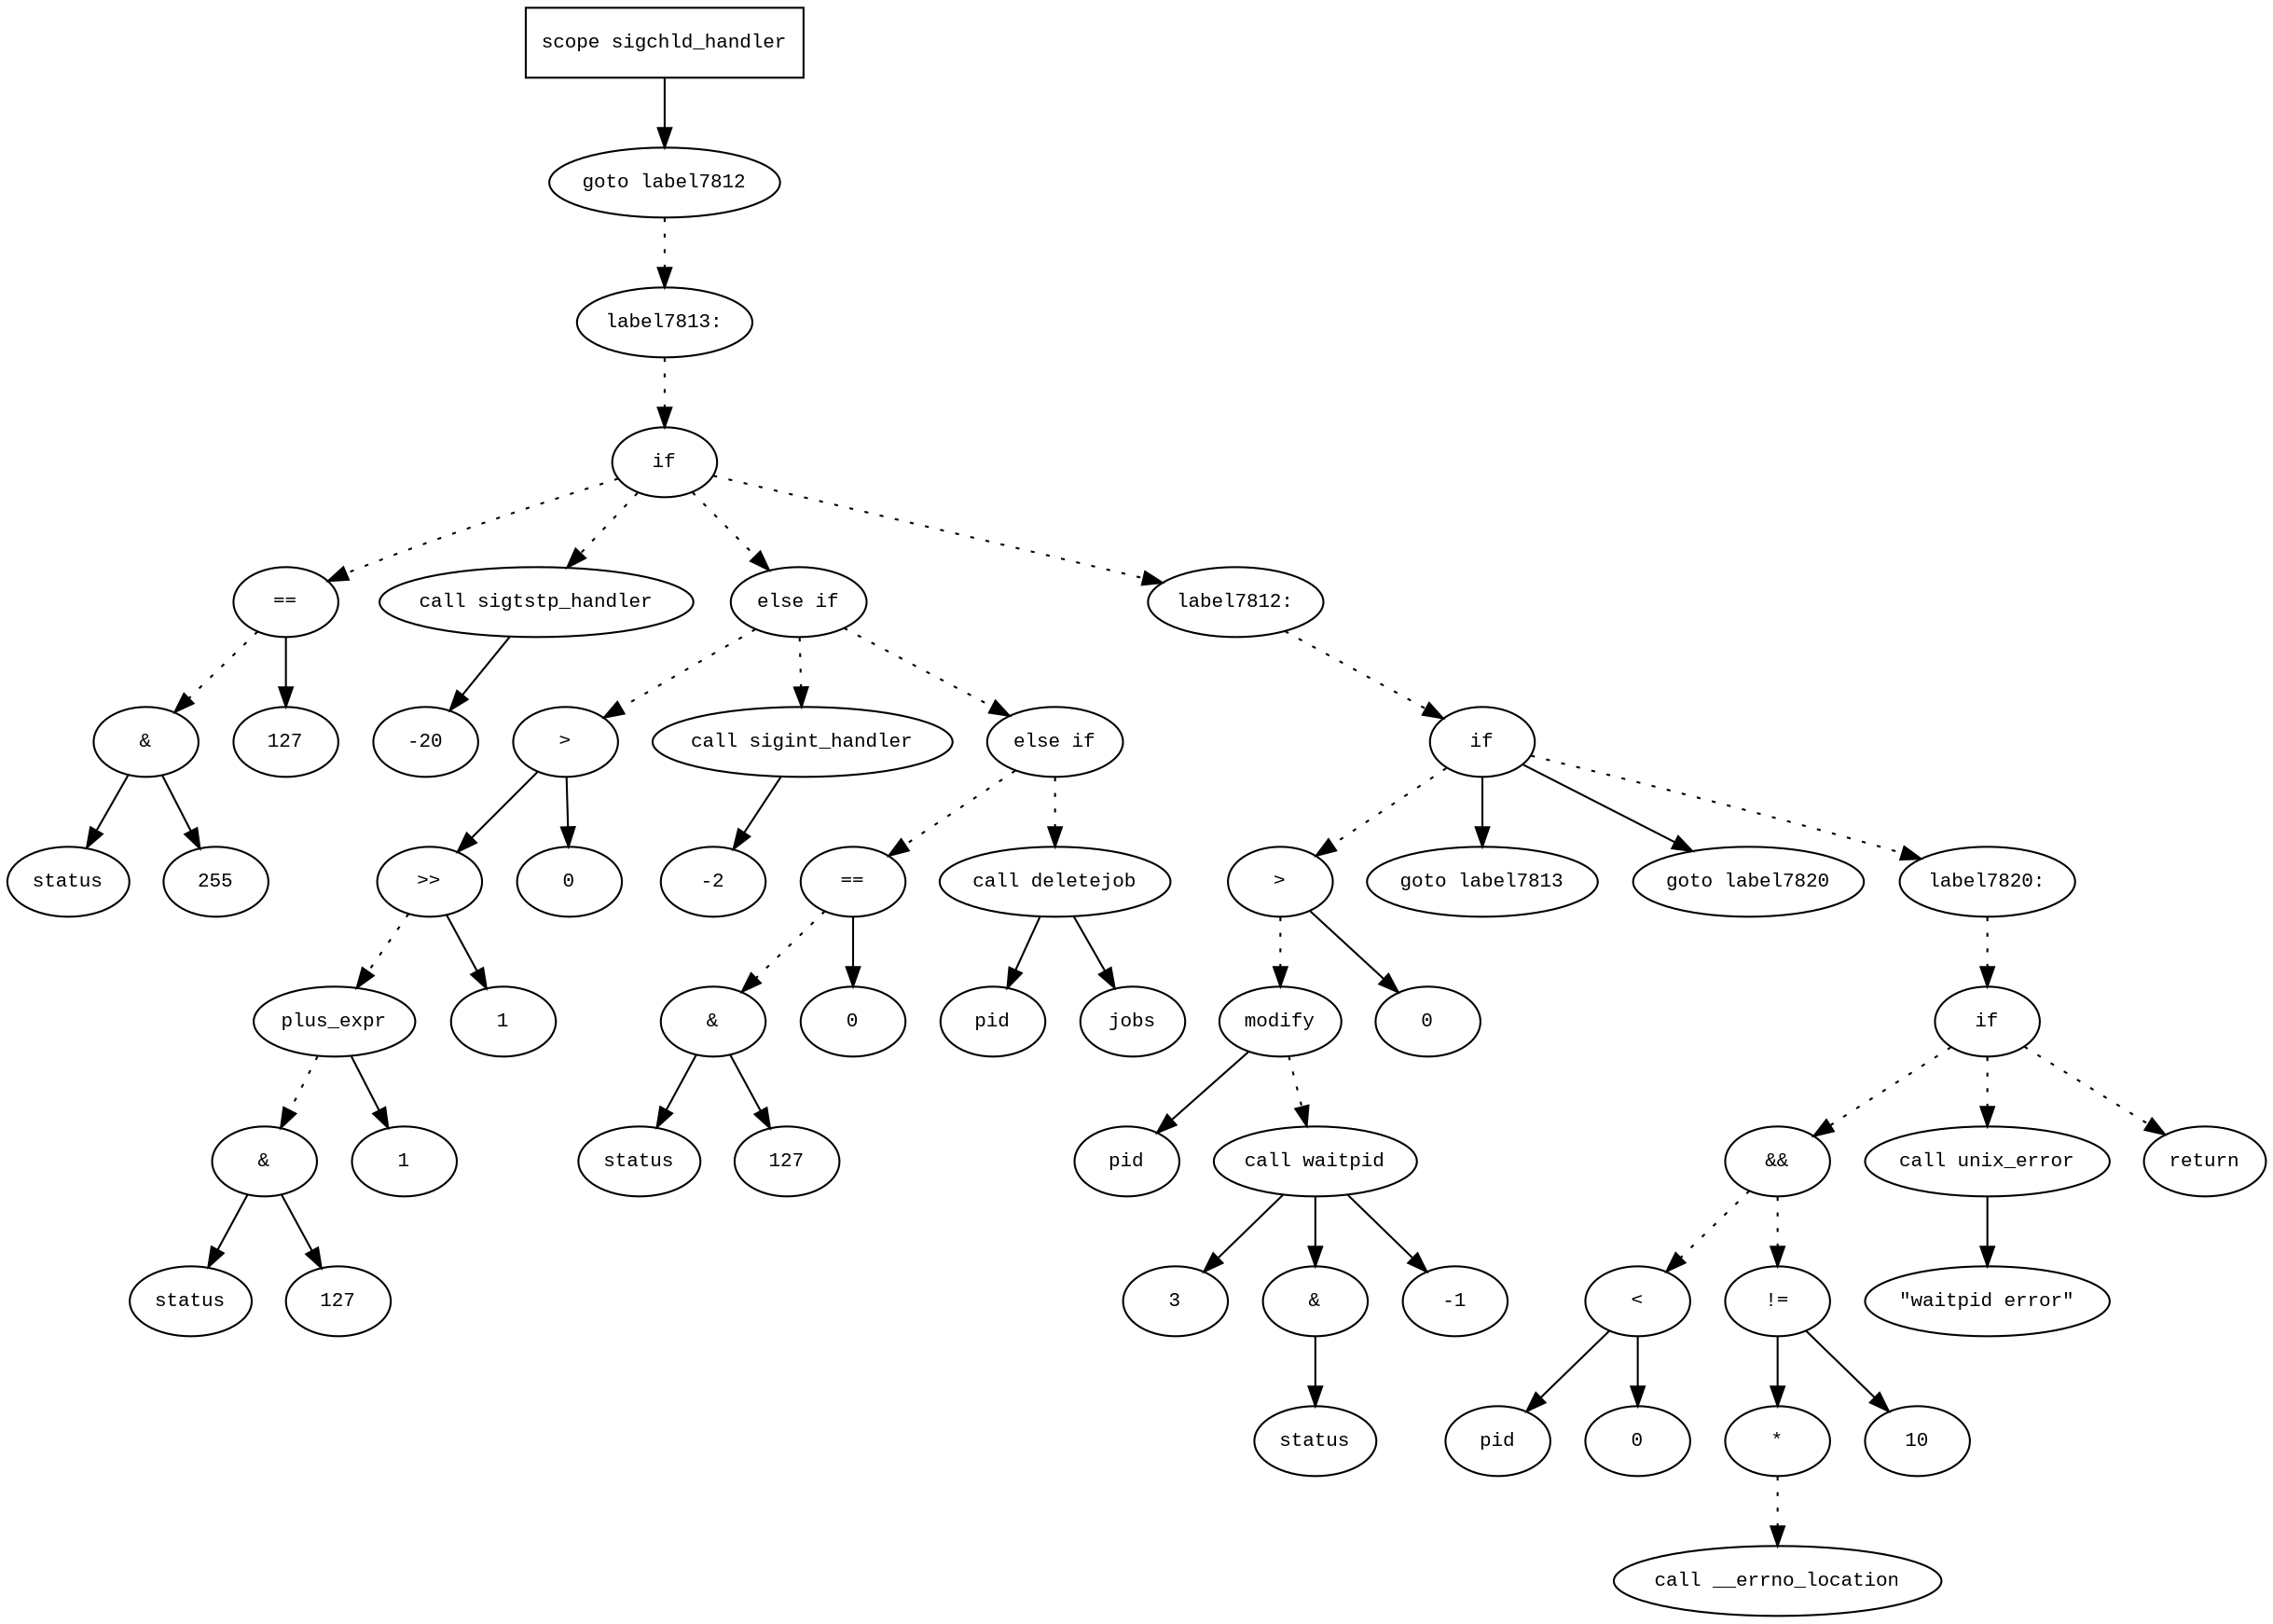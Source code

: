 digraph AST {
  graph [fontname="Times New Roman",fontsize=10];
  node  [fontname="Courier New",fontsize=10];
  edge  [fontname="Times New Roman",fontsize=10];

  node1 [label="scope sigchld_handler",shape=box];
  node2 [label="goto label7812",shape=ellipse];
  node1 -> node2;
  node3 [label="label7813:",shape=ellipse];
  node2 -> node3 [style=dotted];
  node4 [label="if",shape=ellipse];
  node3 -> node4 [style=dotted];
  node5 [label="==",shape=ellipse];
  node6 [label="&",shape=ellipse];
  node7 [label="status",shape=ellipse];
  node6 -> node7;
  node8 [label="255",shape=ellipse];
  node6 -> node8;
  node5 -> node6 [style=dotted];
  node9 [label="127",shape=ellipse];
  node5 -> node9;
  node4 -> node5 [style=dotted];
  node10 [label="call sigtstp_handler",shape=ellipse];
  node11 [label="-20",shape=ellipse];
  node10 -> node11;
  node4 -> node10 [style=dotted];
  node12 [label="else if",shape=ellipse];
  node4 -> node12 [style=dotted];
  node13 [label=">",shape=ellipse];
  node14 [label=">>",shape=ellipse];
  node15 [label="plus_expr",shape=ellipse];
  node16 [label="&",shape=ellipse];
  node17 [label="status",shape=ellipse];
  node16 -> node17;
  node18 [label="127",shape=ellipse];
  node16 -> node18;
  node15 -> node16 [style=dotted];
  node19 [label="1",shape=ellipse];
  node15 -> node19;
  node14 -> node15 [style=dotted];
  node20 [label="1",shape=ellipse];
  node14 -> node20;
  node13 -> node14;
  node21 [label="0",shape=ellipse];
  node13 -> node21;
  node12 -> node13 [style=dotted];
  node22 [label="call sigint_handler",shape=ellipse];
  node23 [label="-2",shape=ellipse];
  node22 -> node23;
  node12 -> node22 [style=dotted];
  node24 [label="else if",shape=ellipse];
  node12 -> node24 [style=dotted];
  node25 [label="==",shape=ellipse];
  node26 [label="&",shape=ellipse];
  node27 [label="status",shape=ellipse];
  node26 -> node27;
  node28 [label="127",shape=ellipse];
  node26 -> node28;
  node25 -> node26 [style=dotted];
  node29 [label="0",shape=ellipse];
  node25 -> node29;
  node24 -> node25 [style=dotted];
  node30 [label="call deletejob",shape=ellipse];
  node31 [label="pid",shape=ellipse];
  node30 -> node31;
  node32 [label="jobs",shape=ellipse];
  node30 -> node32;
  node24 -> node30 [style=dotted];
  node33 [label="label7812:",shape=ellipse];
  node4 -> node33 [style=dotted];
  node34 [label="if",shape=ellipse];
  node33 -> node34 [style=dotted];
  node35 [label=">",shape=ellipse];
  node36 [label="modify",shape=ellipse];
  node37 [label="pid",shape=ellipse];
  node36 -> node37;
  node38 [label="call waitpid",shape=ellipse];
  node39 [label="3",shape=ellipse];
  node38 -> node39;
  node40 [label="&",shape=ellipse];
  node38 -> node40;
  node41 [label="status",shape=ellipse];
  node40 -> node41;
  node42 [label="-1",shape=ellipse];
  node38 -> node42;
  node36 -> node38 [style=dotted];
  node35 -> node36 [style=dotted];
  node43 [label="0",shape=ellipse];
  node35 -> node43;
  node34 -> node35 [style=dotted];
  node44 [label="goto label7813",shape=ellipse];
  node34 -> node44;
  node45 [label="goto label7820",shape=ellipse];
  node34 -> node45;
  node46 [label="label7820:",shape=ellipse];
  node34 -> node46 [style=dotted];
  node47 [label="if",shape=ellipse];
  node46 -> node47 [style=dotted];
  node48 [label="&&",shape=ellipse];
  node49 [label="<",shape=ellipse];
  node50 [label="pid",shape=ellipse];
  node49 -> node50;
  node51 [label="0",shape=ellipse];
  node49 -> node51;
  node48 -> node49 [style=dotted];
  node52 [label="!=",shape=ellipse];
  node53 [label="*",shape=ellipse];
  node54 [label="call __errno_location",shape=ellipse];
  node53 -> node54 [style=dotted];
  node52 -> node53;
  node55 [label="10",shape=ellipse];
  node52 -> node55;
  node48 -> node52 [style=dotted];
  node47 -> node48 [style=dotted];
  node56 [label="call unix_error",shape=ellipse];
  node57 [label="\"waitpid error\"",shape=ellipse];
  node56 -> node57;
  node47 -> node56 [style=dotted];
  node58 [label="return",shape=ellipse];
  node47 -> node58 [style=dotted];
} 